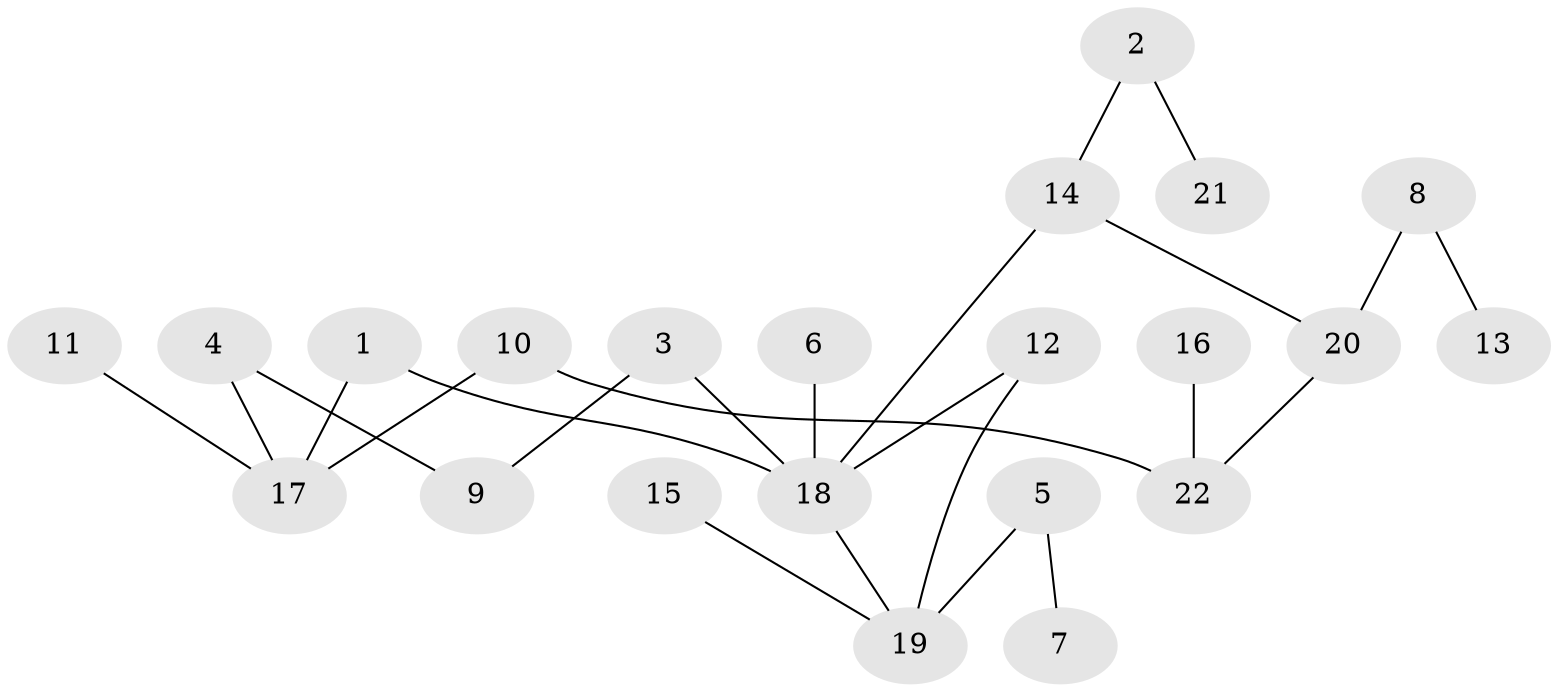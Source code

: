 // original degree distribution, {5: 0.0273972602739726, 3: 0.2191780821917808, 8: 0.0136986301369863, 2: 0.3013698630136986, 6: 0.0273972602739726, 1: 0.3972602739726027, 7: 0.0136986301369863}
// Generated by graph-tools (version 1.1) at 2025/36/03/04/25 23:36:03]
// undirected, 22 vertices, 24 edges
graph export_dot {
  node [color=gray90,style=filled];
  1;
  2;
  3;
  4;
  5;
  6;
  7;
  8;
  9;
  10;
  11;
  12;
  13;
  14;
  15;
  16;
  17;
  18;
  19;
  20;
  21;
  22;
  1 -- 17 [weight=1.0];
  1 -- 18 [weight=1.0];
  2 -- 14 [weight=1.0];
  2 -- 21 [weight=1.0];
  3 -- 9 [weight=1.0];
  3 -- 18 [weight=1.0];
  4 -- 9 [weight=1.0];
  4 -- 17 [weight=1.0];
  5 -- 7 [weight=1.0];
  5 -- 19 [weight=2.0];
  6 -- 18 [weight=1.0];
  8 -- 13 [weight=1.0];
  8 -- 20 [weight=1.0];
  10 -- 17 [weight=1.0];
  10 -- 22 [weight=2.0];
  11 -- 17 [weight=1.0];
  12 -- 18 [weight=1.0];
  12 -- 19 [weight=1.0];
  14 -- 18 [weight=1.0];
  14 -- 20 [weight=1.0];
  15 -- 19 [weight=1.0];
  16 -- 22 [weight=1.0];
  18 -- 19 [weight=1.0];
  20 -- 22 [weight=2.0];
}
